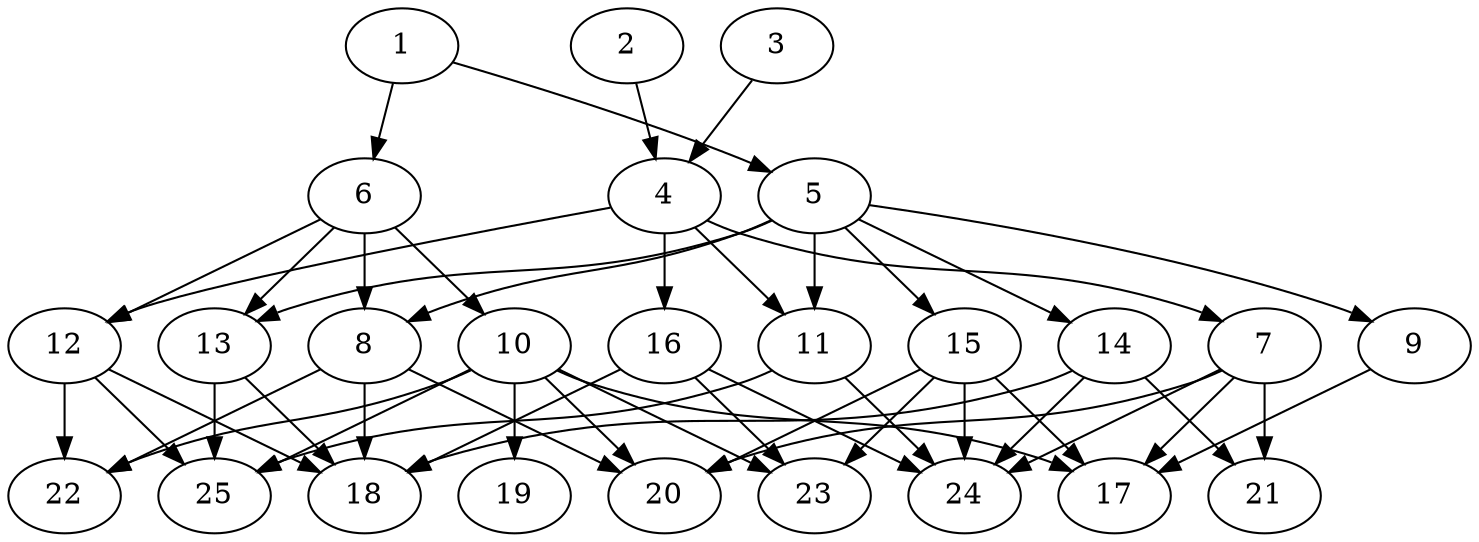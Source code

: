 // DAG (tier=2-normal, mode=data, n=25, ccr=0.400, fat=0.637, density=0.465, regular=0.404, jump=0.169, mindata=2097152, maxdata=16777216)
// DAG automatically generated by daggen at Sun Aug 24 16:33:34 2025
// /home/ermia/Project/Environments/daggen/bin/daggen --dot --ccr 0.400 --fat 0.637 --regular 0.404 --density 0.465 --jump 0.169 --mindata 2097152 --maxdata 16777216 -n 25 
digraph G {
  1 [size="177308911577115872", alpha="0.19", expect_size="88654455788557936"]
  1 -> 5 [size ="235635998720000"]
  1 -> 6 [size ="235635998720000"]
  2 [size="256505692677868640", alpha="0.13", expect_size="128252846338934320"]
  2 -> 4 [size ="365186338783232"]
  3 [size="43202190408679232", alpha="0.13", expect_size="21601095204339616"]
  3 -> 4 [size ="48843248893952"]
  4 [size="4157648423292762062848", alpha="0.15", expect_size="2078824211646381031424"]
  4 -> 7 [size ="2068498268291072"]
  4 -> 11 [size ="2068498268291072"]
  4 -> 12 [size ="2068498268291072"]
  4 -> 16 [size ="2068498268291072"]
  5 [size="2133090831854064369664", alpha="0.08", expect_size="1066545415927032184832"]
  5 -> 8 [size ="1325652066172928"]
  5 -> 9 [size ="1325652066172928"]
  5 -> 11 [size ="1325652066172928"]
  5 -> 13 [size ="1325652066172928"]
  5 -> 14 [size ="1325652066172928"]
  5 -> 15 [size ="1325652066172928"]
  6 [size="58315739232911491072", alpha="0.04", expect_size="29157869616455745536"]
  6 -> 8 [size ="120304122724352"]
  6 -> 10 [size ="120304122724352"]
  6 -> 12 [size ="120304122724352"]
  6 -> 13 [size ="120304122724352"]
  7 [size="3075269281381470720", alpha="0.16", expect_size="1537634640690735360"]
  7 -> 17 [size ="1101881585696768"]
  7 -> 20 [size ="1101881585696768"]
  7 -> 21 [size ="1101881585696768"]
  7 -> 24 [size ="1101881585696768"]
  8 [size="6108252172441612288", alpha="0.04", expect_size="3054126086220806144"]
  8 -> 18 [size ="2244109808959488"]
  8 -> 20 [size ="2244109808959488"]
  8 -> 22 [size ="2244109808959488"]
  9 [size="24673035391755220", alpha="0.07", expect_size="12336517695877610"]
  9 -> 17 [size ="49901488570368"]
  10 [size="324647268957922304", alpha="0.04", expect_size="162323634478961152"]
  10 -> 17 [size ="200753348083712"]
  10 -> 19 [size ="200753348083712"]
  10 -> 20 [size ="200753348083712"]
  10 -> 22 [size ="200753348083712"]
  10 -> 23 [size ="200753348083712"]
  10 -> 25 [size ="200753348083712"]
  11 [size="13973151032199338", alpha="0.14", expect_size="6986575516099669"]
  11 -> 24 [size ="1328184150720512"]
  11 -> 25 [size ="1328184150720512"]
  12 [size="727361543698574", alpha="0.15", expect_size="363680771849287"]
  12 -> 18 [size ="49330257920000"]
  12 -> 22 [size ="49330257920000"]
  12 -> 25 [size ="49330257920000"]
  13 [size="41783182832461976", alpha="0.17", expect_size="20891591416230988"]
  13 -> 18 [size ="1267049745612800"]
  13 -> 25 [size ="1267049745612800"]
  14 [size="2742070556059702272", alpha="0.06", expect_size="1371035278029851136"]
  14 -> 18 [size ="1129160357445632"]
  14 -> 21 [size ="1129160357445632"]
  14 -> 24 [size ="1129160357445632"]
  15 [size="12927973306071534", alpha="0.14", expect_size="6463986653035767"]
  15 -> 17 [size ="1218653424975872"]
  15 -> 20 [size ="1218653424975872"]
  15 -> 23 [size ="1218653424975872"]
  15 -> 24 [size ="1218653424975872"]
  16 [size="3760365474123658297344", alpha="0.19", expect_size="1880182737061829148672"]
  16 -> 18 [size ="1934535444922368"]
  16 -> 23 [size ="1934535444922368"]
  16 -> 24 [size ="1934535444922368"]
  17 [size="967605240611491200", alpha="0.01", expect_size="483802620305745600"]
  18 [size="1203289881667145039872", alpha="0.06", expect_size="601644940833572519936"]
  19 [size="5842937511020961", alpha="0.07", expect_size="2921468755510480"]
  20 [size="420106986597787584", alpha="0.20", expect_size="210053493298893792"]
  21 [size="3492856251075067379712", alpha="0.11", expect_size="1746428125537533689856"]
  22 [size="167897040786967776", alpha="0.15", expect_size="83948520393483888"]
  23 [size="123061224378303632", alpha="0.17", expect_size="61530612189151816"]
  24 [size="1956291850483858944", alpha="0.12", expect_size="978145925241929472"]
  25 [size="6980248930891531", alpha="0.01", expect_size="3490124465445765"]
}